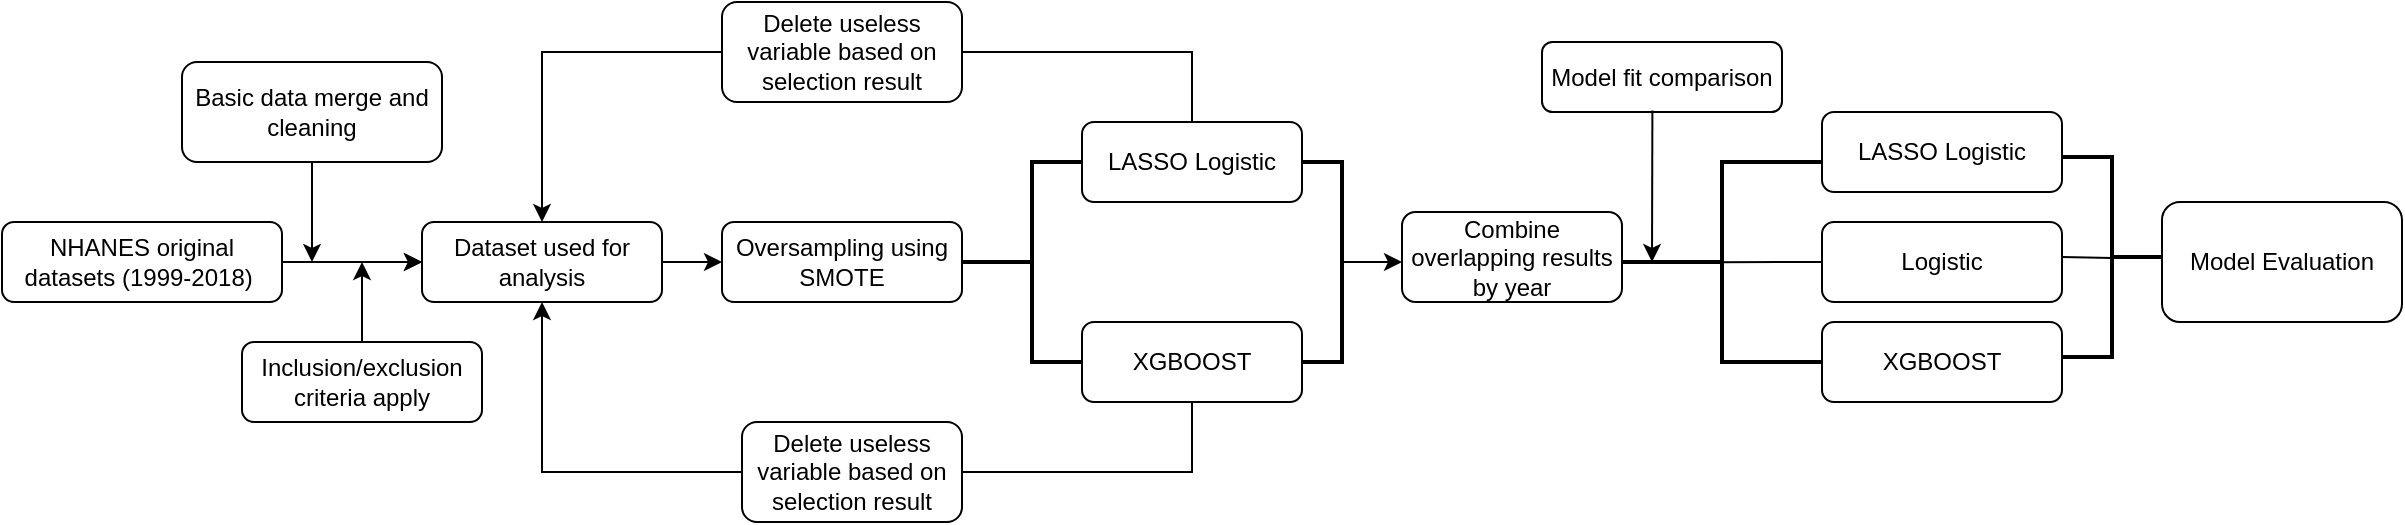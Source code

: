 <mxfile version="15.9.6" type="github">
  <diagram id="C5RBs43oDa-KdzZeNtuy" name="Page-1">
    <mxGraphModel dx="1312" dy="1853" grid="1" gridSize="10" guides="1" tooltips="1" connect="1" arrows="1" fold="1" page="1" pageScale="1" pageWidth="827" pageHeight="1169" math="0" shadow="0">
      <root>
        <mxCell id="WIyWlLk6GJQsqaUBKTNV-0" />
        <mxCell id="WIyWlLk6GJQsqaUBKTNV-1" parent="WIyWlLk6GJQsqaUBKTNV-0" />
        <mxCell id="XHGAcSni-Kbprlse5u6Y-3" value="" style="edgeStyle=orthogonalEdgeStyle;rounded=0;orthogonalLoop=1;jettySize=auto;html=1;entryX=0;entryY=0.5;entryDx=0;entryDy=0;" parent="WIyWlLk6GJQsqaUBKTNV-1" source="WIyWlLk6GJQsqaUBKTNV-3" target="XHGAcSni-Kbprlse5u6Y-14" edge="1">
          <mxGeometry relative="1" as="geometry">
            <mxPoint x="340" y="100" as="targetPoint" />
            <Array as="points" />
          </mxGeometry>
        </mxCell>
        <mxCell id="XHGAcSni-Kbprlse5u6Y-55" value="" style="edgeStyle=orthogonalEdgeStyle;rounded=0;orthogonalLoop=1;jettySize=auto;html=1;" parent="WIyWlLk6GJQsqaUBKTNV-1" source="WIyWlLk6GJQsqaUBKTNV-3" target="XHGAcSni-Kbprlse5u6Y-14" edge="1">
          <mxGeometry relative="1" as="geometry" />
        </mxCell>
        <mxCell id="WIyWlLk6GJQsqaUBKTNV-3" value="NHANES original datasets (1999-2018)&amp;nbsp;" style="rounded=1;whiteSpace=wrap;html=1;fontSize=12;glass=0;strokeWidth=1;shadow=0;" parent="WIyWlLk6GJQsqaUBKTNV-1" vertex="1">
          <mxGeometry x="100" y="80" width="140" height="40" as="geometry" />
        </mxCell>
        <mxCell id="XHGAcSni-Kbprlse5u6Y-11" value="" style="edgeStyle=orthogonalEdgeStyle;rounded=0;orthogonalLoop=1;jettySize=auto;html=1;" parent="WIyWlLk6GJQsqaUBKTNV-1" source="XHGAcSni-Kbprlse5u6Y-9" edge="1">
          <mxGeometry relative="1" as="geometry">
            <mxPoint x="255" y="100" as="targetPoint" />
          </mxGeometry>
        </mxCell>
        <mxCell id="XHGAcSni-Kbprlse5u6Y-9" value="Basic data merge and cleaning" style="rounded=1;whiteSpace=wrap;html=1;" parent="WIyWlLk6GJQsqaUBKTNV-1" vertex="1">
          <mxGeometry x="190" width="130" height="50" as="geometry" />
        </mxCell>
        <mxCell id="XHGAcSni-Kbprlse5u6Y-20" value="" style="edgeStyle=orthogonalEdgeStyle;rounded=0;orthogonalLoop=1;jettySize=auto;html=1;" parent="WIyWlLk6GJQsqaUBKTNV-1" source="XHGAcSni-Kbprlse5u6Y-14" target="XHGAcSni-Kbprlse5u6Y-19" edge="1">
          <mxGeometry relative="1" as="geometry" />
        </mxCell>
        <mxCell id="XHGAcSni-Kbprlse5u6Y-14" value="Dataset used for analysis" style="rounded=1;whiteSpace=wrap;html=1;fontSize=12;glass=0;strokeWidth=1;shadow=0;" parent="WIyWlLk6GJQsqaUBKTNV-1" vertex="1">
          <mxGeometry x="310" y="80" width="120" height="40" as="geometry" />
        </mxCell>
        <mxCell id="XHGAcSni-Kbprlse5u6Y-19" value="Oversampling using SMOTE" style="rounded=1;whiteSpace=wrap;html=1;fontSize=12;glass=0;strokeWidth=1;shadow=0;" parent="WIyWlLk6GJQsqaUBKTNV-1" vertex="1">
          <mxGeometry x="460" y="80" width="120" height="40" as="geometry" />
        </mxCell>
        <mxCell id="XHGAcSni-Kbprlse5u6Y-21" value="Inclusion/exclusion criteria apply" style="rounded=1;whiteSpace=wrap;html=1;" parent="WIyWlLk6GJQsqaUBKTNV-1" vertex="1">
          <mxGeometry x="220" y="140" width="120" height="40" as="geometry" />
        </mxCell>
        <mxCell id="XHGAcSni-Kbprlse5u6Y-29" value="" style="strokeWidth=2;html=1;shape=mxgraph.flowchart.annotation_2;align=left;labelPosition=right;pointerEvents=1;" parent="WIyWlLk6GJQsqaUBKTNV-1" vertex="1">
          <mxGeometry x="580" y="50" width="70" height="100" as="geometry" />
        </mxCell>
        <mxCell id="XHGAcSni-Kbprlse5u6Y-31" value="LASSO Logistic" style="rounded=1;whiteSpace=wrap;html=1;" parent="WIyWlLk6GJQsqaUBKTNV-1" vertex="1">
          <mxGeometry x="640" y="30" width="110" height="40" as="geometry" />
        </mxCell>
        <mxCell id="XHGAcSni-Kbprlse5u6Y-32" value="XGBOOST" style="rounded=1;whiteSpace=wrap;html=1;" parent="WIyWlLk6GJQsqaUBKTNV-1" vertex="1">
          <mxGeometry x="640" y="130" width="110" height="40" as="geometry" />
        </mxCell>
        <mxCell id="XHGAcSni-Kbprlse5u6Y-35" value="" style="edgeStyle=orthogonalEdgeStyle;rounded=0;orthogonalLoop=1;jettySize=auto;html=1;" parent="WIyWlLk6GJQsqaUBKTNV-1" source="XHGAcSni-Kbprlse5u6Y-33" edge="1">
          <mxGeometry relative="1" as="geometry">
            <mxPoint x="800" y="100" as="targetPoint" />
          </mxGeometry>
        </mxCell>
        <mxCell id="XHGAcSni-Kbprlse5u6Y-33" value="" style="strokeWidth=2;html=1;shape=mxgraph.flowchart.annotation_1;align=left;pointerEvents=1;rotation=-180;" parent="WIyWlLk6GJQsqaUBKTNV-1" vertex="1">
          <mxGeometry x="750" y="50" width="20" height="100" as="geometry" />
        </mxCell>
        <mxCell id="XHGAcSni-Kbprlse5u6Y-36" value="Combine overlapping results by year" style="rounded=1;whiteSpace=wrap;html=1;" parent="WIyWlLk6GJQsqaUBKTNV-1" vertex="1">
          <mxGeometry x="800" y="75" width="110" height="45" as="geometry" />
        </mxCell>
        <mxCell id="XHGAcSni-Kbprlse5u6Y-39" value="Delete useless variable based on selection result" style="rounded=1;whiteSpace=wrap;html=1;" parent="WIyWlLk6GJQsqaUBKTNV-1" vertex="1">
          <mxGeometry x="460" y="-30" width="120" height="50" as="geometry" />
        </mxCell>
        <mxCell id="XHGAcSni-Kbprlse5u6Y-42" value="Delete useless variable based on selection result" style="rounded=1;whiteSpace=wrap;html=1;" parent="WIyWlLk6GJQsqaUBKTNV-1" vertex="1">
          <mxGeometry x="470" y="180" width="110" height="50" as="geometry" />
        </mxCell>
        <mxCell id="XHGAcSni-Kbprlse5u6Y-49" value="" style="endArrow=none;html=1;rounded=0;exitX=1;exitY=0.5;exitDx=0;exitDy=0;entryX=0.5;entryY=0;entryDx=0;entryDy=0;" parent="WIyWlLk6GJQsqaUBKTNV-1" source="XHGAcSni-Kbprlse5u6Y-39" target="XHGAcSni-Kbprlse5u6Y-31" edge="1">
          <mxGeometry width="50" height="50" relative="1" as="geometry">
            <mxPoint x="440" y="130" as="sourcePoint" />
            <mxPoint x="490" y="80" as="targetPoint" />
            <Array as="points">
              <mxPoint x="695" y="-5" />
            </Array>
          </mxGeometry>
        </mxCell>
        <mxCell id="XHGAcSni-Kbprlse5u6Y-51" value="" style="endArrow=classic;html=1;rounded=0;exitX=0;exitY=0.5;exitDx=0;exitDy=0;entryX=0.5;entryY=0;entryDx=0;entryDy=0;" parent="WIyWlLk6GJQsqaUBKTNV-1" source="XHGAcSni-Kbprlse5u6Y-39" target="XHGAcSni-Kbprlse5u6Y-14" edge="1">
          <mxGeometry width="50" height="50" relative="1" as="geometry">
            <mxPoint x="364" as="sourcePoint" />
            <mxPoint x="414" y="-50" as="targetPoint" />
            <Array as="points">
              <mxPoint x="370" y="-5" />
            </Array>
          </mxGeometry>
        </mxCell>
        <mxCell id="XHGAcSni-Kbprlse5u6Y-52" value="" style="endArrow=classic;html=1;rounded=0;exitX=0;exitY=0.5;exitDx=0;exitDy=0;entryX=0.5;entryY=1;entryDx=0;entryDy=0;" parent="WIyWlLk6GJQsqaUBKTNV-1" source="XHGAcSni-Kbprlse5u6Y-42" target="XHGAcSni-Kbprlse5u6Y-14" edge="1">
          <mxGeometry width="50" height="50" relative="1" as="geometry">
            <mxPoint x="440" y="130" as="sourcePoint" />
            <mxPoint x="490" y="80" as="targetPoint" />
            <Array as="points">
              <mxPoint x="370" y="205" />
            </Array>
          </mxGeometry>
        </mxCell>
        <mxCell id="XHGAcSni-Kbprlse5u6Y-53" value="" style="endArrow=none;html=1;rounded=0;exitX=1;exitY=0.5;exitDx=0;exitDy=0;entryX=0.5;entryY=1;entryDx=0;entryDy=0;" parent="WIyWlLk6GJQsqaUBKTNV-1" source="XHGAcSni-Kbprlse5u6Y-42" target="XHGAcSni-Kbprlse5u6Y-32" edge="1">
          <mxGeometry width="50" height="50" relative="1" as="geometry">
            <mxPoint x="440" y="130" as="sourcePoint" />
            <mxPoint x="490" y="80" as="targetPoint" />
            <Array as="points">
              <mxPoint x="695" y="205" />
            </Array>
          </mxGeometry>
        </mxCell>
        <mxCell id="XHGAcSni-Kbprlse5u6Y-54" value="" style="endArrow=classic;html=1;rounded=0;exitX=0.5;exitY=0;exitDx=0;exitDy=0;" parent="WIyWlLk6GJQsqaUBKTNV-1" source="XHGAcSni-Kbprlse5u6Y-21" edge="1">
          <mxGeometry width="50" height="50" relative="1" as="geometry">
            <mxPoint x="440" y="130" as="sourcePoint" />
            <mxPoint x="280" y="100" as="targetPoint" />
          </mxGeometry>
        </mxCell>
        <mxCell id="XHGAcSni-Kbprlse5u6Y-56" value="" style="strokeWidth=2;html=1;shape=mxgraph.flowchart.annotation_2;align=left;labelPosition=right;pointerEvents=1;" parent="WIyWlLk6GJQsqaUBKTNV-1" vertex="1">
          <mxGeometry x="910" y="50" width="100" height="100" as="geometry" />
        </mxCell>
        <mxCell id="XHGAcSni-Kbprlse5u6Y-57" value="LASSO Logistic" style="rounded=1;whiteSpace=wrap;html=1;" parent="WIyWlLk6GJQsqaUBKTNV-1" vertex="1">
          <mxGeometry x="1010" y="25" width="120" height="40" as="geometry" />
        </mxCell>
        <mxCell id="XHGAcSni-Kbprlse5u6Y-59" value="Logistic" style="rounded=1;whiteSpace=wrap;html=1;" parent="WIyWlLk6GJQsqaUBKTNV-1" vertex="1">
          <mxGeometry x="1010" y="80" width="120" height="40" as="geometry" />
        </mxCell>
        <mxCell id="XHGAcSni-Kbprlse5u6Y-60" value="XGBOOST" style="rounded=1;whiteSpace=wrap;html=1;" parent="WIyWlLk6GJQsqaUBKTNV-1" vertex="1">
          <mxGeometry x="1010" y="130" width="120" height="40" as="geometry" />
        </mxCell>
        <mxCell id="XHGAcSni-Kbprlse5u6Y-61" value="" style="strokeWidth=2;html=1;shape=mxgraph.flowchart.annotation_2;align=left;labelPosition=right;pointerEvents=1;direction=west;" parent="WIyWlLk6GJQsqaUBKTNV-1" vertex="1">
          <mxGeometry x="1130" y="47.5" width="50" height="100" as="geometry" />
        </mxCell>
        <mxCell id="XHGAcSni-Kbprlse5u6Y-63" value="" style="endArrow=none;html=1;rounded=0;exitX=0;exitY=0.5;exitDx=0;exitDy=0;entryX=0.483;entryY=0.501;entryDx=0;entryDy=0;entryPerimeter=0;" parent="WIyWlLk6GJQsqaUBKTNV-1" source="XHGAcSni-Kbprlse5u6Y-59" target="XHGAcSni-Kbprlse5u6Y-56" edge="1">
          <mxGeometry width="50" height="50" relative="1" as="geometry">
            <mxPoint x="930" y="130" as="sourcePoint" />
            <mxPoint x="990" y="100" as="targetPoint" />
          </mxGeometry>
        </mxCell>
        <mxCell id="XHGAcSni-Kbprlse5u6Y-67" value="" style="endArrow=none;html=1;rounded=0;exitX=1;exitY=0.5;exitDx=0;exitDy=0;exitPerimeter=0;" parent="WIyWlLk6GJQsqaUBKTNV-1" source="XHGAcSni-Kbprlse5u6Y-61" edge="1">
          <mxGeometry width="50" height="50" relative="1" as="geometry">
            <mxPoint x="1130" y="100" as="sourcePoint" />
            <mxPoint x="1155" y="98" as="targetPoint" />
          </mxGeometry>
        </mxCell>
        <mxCell id="XHGAcSni-Kbprlse5u6Y-69" value="Model fit comparison" style="rounded=1;whiteSpace=wrap;html=1;" parent="WIyWlLk6GJQsqaUBKTNV-1" vertex="1">
          <mxGeometry x="870" y="-10" width="120" height="35" as="geometry" />
        </mxCell>
        <mxCell id="XHGAcSni-Kbprlse5u6Y-70" value="" style="endArrow=classic;html=1;rounded=0;exitX=0.46;exitY=0.979;exitDx=0;exitDy=0;exitPerimeter=0;" parent="WIyWlLk6GJQsqaUBKTNV-1" source="XHGAcSni-Kbprlse5u6Y-69" edge="1">
          <mxGeometry width="50" height="50" relative="1" as="geometry">
            <mxPoint x="990" y="160" as="sourcePoint" />
            <mxPoint x="925" y="100" as="targetPoint" />
          </mxGeometry>
        </mxCell>
        <mxCell id="XHGAcSni-Kbprlse5u6Y-71" value="Model Evaluation" style="rounded=1;whiteSpace=wrap;html=1;" parent="WIyWlLk6GJQsqaUBKTNV-1" vertex="1">
          <mxGeometry x="1180" y="70" width="120" height="60" as="geometry" />
        </mxCell>
      </root>
    </mxGraphModel>
  </diagram>
</mxfile>
